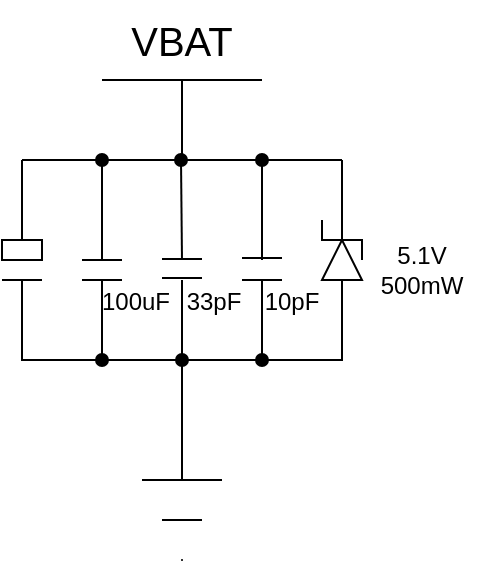 <mxfile version="26.0.4">
  <diagram name="Page-1" id="Z_8Cxox5MrVZ-xI_nrhH">
    <mxGraphModel dx="1114" dy="638" grid="1" gridSize="10" guides="1" tooltips="1" connect="1" arrows="1" fold="1" page="1" pageScale="1" pageWidth="850" pageHeight="1100" math="0" shadow="0">
      <root>
        <mxCell id="0" />
        <mxCell id="1" parent="0" />
        <mxCell id="epB_X9oMtZEjIgdzEIEx-1" value="" style="endArrow=none;html=1;rounded=0;" edge="1" parent="1">
          <mxGeometry width="50" height="50" relative="1" as="geometry">
            <mxPoint x="320" y="200" as="sourcePoint" />
            <mxPoint x="400" y="200" as="targetPoint" />
          </mxGeometry>
        </mxCell>
        <mxCell id="epB_X9oMtZEjIgdzEIEx-2" value="&lt;font style=&quot;font-size: 20px;&quot;&gt;VBAT&lt;/font&gt;" style="text;html=1;align=center;verticalAlign=middle;whiteSpace=wrap;rounded=0;" vertex="1" parent="1">
          <mxGeometry x="320" y="160" width="80" height="40" as="geometry" />
        </mxCell>
        <mxCell id="epB_X9oMtZEjIgdzEIEx-3" value="" style="endArrow=none;html=1;rounded=0;entryX=0.5;entryY=1;entryDx=0;entryDy=0;" edge="1" parent="1" target="epB_X9oMtZEjIgdzEIEx-2">
          <mxGeometry width="50" height="50" relative="1" as="geometry">
            <mxPoint x="360" y="240" as="sourcePoint" />
            <mxPoint x="450" y="300" as="targetPoint" />
          </mxGeometry>
        </mxCell>
        <mxCell id="epB_X9oMtZEjIgdzEIEx-4" value="" style="endArrow=none;html=1;rounded=0;" edge="1" parent="1">
          <mxGeometry width="50" height="50" relative="1" as="geometry">
            <mxPoint x="280" y="240" as="sourcePoint" />
            <mxPoint x="440" y="240" as="targetPoint" />
          </mxGeometry>
        </mxCell>
        <mxCell id="epB_X9oMtZEjIgdzEIEx-5" value="" style="endArrow=none;html=1;rounded=0;endFill=0;" edge="1" parent="1">
          <mxGeometry width="50" height="50" relative="1" as="geometry">
            <mxPoint x="280" y="280" as="sourcePoint" />
            <mxPoint x="280" y="240" as="targetPoint" />
          </mxGeometry>
        </mxCell>
        <mxCell id="epB_X9oMtZEjIgdzEIEx-6" value="" style="endArrow=oval;html=1;rounded=0;endFill=1;" edge="1" parent="1">
          <mxGeometry width="50" height="50" relative="1" as="geometry">
            <mxPoint x="320" y="290" as="sourcePoint" />
            <mxPoint x="320" y="240" as="targetPoint" />
          </mxGeometry>
        </mxCell>
        <mxCell id="epB_X9oMtZEjIgdzEIEx-7" value="" style="endArrow=oval;html=1;rounded=0;endFill=1;" edge="1" parent="1">
          <mxGeometry width="50" height="50" relative="1" as="geometry">
            <mxPoint x="400" y="290" as="sourcePoint" />
            <mxPoint x="400" y="240" as="targetPoint" />
          </mxGeometry>
        </mxCell>
        <mxCell id="epB_X9oMtZEjIgdzEIEx-8" value="" style="endArrow=none;html=1;rounded=0;endFill=0;" edge="1" parent="1">
          <mxGeometry width="50" height="50" relative="1" as="geometry">
            <mxPoint x="440" y="280" as="sourcePoint" />
            <mxPoint x="440" y="240" as="targetPoint" />
          </mxGeometry>
        </mxCell>
        <mxCell id="epB_X9oMtZEjIgdzEIEx-9" value="" style="endArrow=oval;html=1;rounded=0;endFill=1;" edge="1" parent="1">
          <mxGeometry width="50" height="50" relative="1" as="geometry">
            <mxPoint x="360" y="290" as="sourcePoint" />
            <mxPoint x="359.5" y="240" as="targetPoint" />
          </mxGeometry>
        </mxCell>
        <mxCell id="epB_X9oMtZEjIgdzEIEx-11" value="" style="rounded=0;whiteSpace=wrap;html=1;" vertex="1" parent="1">
          <mxGeometry x="270" y="280" width="20" height="10" as="geometry" />
        </mxCell>
        <mxCell id="epB_X9oMtZEjIgdzEIEx-12" value="" style="endArrow=none;html=1;rounded=0;" edge="1" parent="1">
          <mxGeometry width="50" height="50" relative="1" as="geometry">
            <mxPoint x="270" y="300" as="sourcePoint" />
            <mxPoint x="290" y="300" as="targetPoint" />
          </mxGeometry>
        </mxCell>
        <mxCell id="epB_X9oMtZEjIgdzEIEx-15" value="" style="endArrow=none;html=1;rounded=0;" edge="1" parent="1">
          <mxGeometry width="50" height="50" relative="1" as="geometry">
            <mxPoint x="310" y="290" as="sourcePoint" />
            <mxPoint x="330" y="290" as="targetPoint" />
          </mxGeometry>
        </mxCell>
        <mxCell id="epB_X9oMtZEjIgdzEIEx-16" value="" style="endArrow=none;html=1;rounded=0;" edge="1" parent="1">
          <mxGeometry width="50" height="50" relative="1" as="geometry">
            <mxPoint x="310" y="300" as="sourcePoint" />
            <mxPoint x="330" y="300" as="targetPoint" />
          </mxGeometry>
        </mxCell>
        <mxCell id="epB_X9oMtZEjIgdzEIEx-17" value="" style="endArrow=none;html=1;rounded=0;" edge="1" parent="1">
          <mxGeometry width="50" height="50" relative="1" as="geometry">
            <mxPoint x="350" y="289.5" as="sourcePoint" />
            <mxPoint x="370" y="289.5" as="targetPoint" />
          </mxGeometry>
        </mxCell>
        <mxCell id="epB_X9oMtZEjIgdzEIEx-18" value="" style="endArrow=none;html=1;rounded=0;" edge="1" parent="1">
          <mxGeometry width="50" height="50" relative="1" as="geometry">
            <mxPoint x="350" y="299" as="sourcePoint" />
            <mxPoint x="370" y="299" as="targetPoint" />
          </mxGeometry>
        </mxCell>
        <mxCell id="epB_X9oMtZEjIgdzEIEx-19" value="" style="endArrow=none;html=1;rounded=0;" edge="1" parent="1">
          <mxGeometry width="50" height="50" relative="1" as="geometry">
            <mxPoint x="430" y="270" as="sourcePoint" />
            <mxPoint x="450" y="290" as="targetPoint" />
            <Array as="points">
              <mxPoint x="430" y="280" />
              <mxPoint x="450" y="280" />
            </Array>
          </mxGeometry>
        </mxCell>
        <mxCell id="epB_X9oMtZEjIgdzEIEx-20" value="" style="endArrow=none;html=1;rounded=0;" edge="1" parent="1">
          <mxGeometry width="50" height="50" relative="1" as="geometry">
            <mxPoint x="390" y="300" as="sourcePoint" />
            <mxPoint x="410" y="300" as="targetPoint" />
          </mxGeometry>
        </mxCell>
        <mxCell id="epB_X9oMtZEjIgdzEIEx-21" value="" style="endArrow=none;html=1;rounded=0;" edge="1" parent="1">
          <mxGeometry width="50" height="50" relative="1" as="geometry">
            <mxPoint x="390" y="289" as="sourcePoint" />
            <mxPoint x="410" y="289" as="targetPoint" />
          </mxGeometry>
        </mxCell>
        <mxCell id="epB_X9oMtZEjIgdzEIEx-22" value="" style="triangle;whiteSpace=wrap;html=1;direction=north;" vertex="1" parent="1">
          <mxGeometry x="430" y="280" width="20" height="20" as="geometry" />
        </mxCell>
        <mxCell id="epB_X9oMtZEjIgdzEIEx-23" value="" style="endArrow=none;html=1;rounded=0;entryX=0;entryY=0.5;entryDx=0;entryDy=0;" edge="1" parent="1" target="epB_X9oMtZEjIgdzEIEx-22">
          <mxGeometry width="50" height="50" relative="1" as="geometry">
            <mxPoint x="280" y="300" as="sourcePoint" />
            <mxPoint x="440" y="340" as="targetPoint" />
            <Array as="points">
              <mxPoint x="280" y="340" />
              <mxPoint x="440" y="340" />
            </Array>
          </mxGeometry>
        </mxCell>
        <mxCell id="epB_X9oMtZEjIgdzEIEx-24" value="" style="endArrow=oval;html=1;rounded=0;endFill=1;" edge="1" parent="1">
          <mxGeometry width="50" height="50" relative="1" as="geometry">
            <mxPoint x="320" y="300" as="sourcePoint" />
            <mxPoint x="320" y="340" as="targetPoint" />
          </mxGeometry>
        </mxCell>
        <mxCell id="epB_X9oMtZEjIgdzEIEx-25" value="" style="endArrow=oval;html=1;rounded=0;endFill=1;" edge="1" parent="1">
          <mxGeometry width="50" height="50" relative="1" as="geometry">
            <mxPoint x="360" y="300" as="sourcePoint" />
            <mxPoint x="360" y="340" as="targetPoint" />
          </mxGeometry>
        </mxCell>
        <mxCell id="epB_X9oMtZEjIgdzEIEx-26" value="" style="endArrow=oval;html=1;rounded=0;endFill=1;" edge="1" parent="1">
          <mxGeometry width="50" height="50" relative="1" as="geometry">
            <mxPoint x="400" y="300" as="sourcePoint" />
            <mxPoint x="400" y="340" as="targetPoint" />
          </mxGeometry>
        </mxCell>
        <mxCell id="epB_X9oMtZEjIgdzEIEx-28" value="" style="endArrow=none;html=1;rounded=0;" edge="1" parent="1">
          <mxGeometry width="50" height="50" relative="1" as="geometry">
            <mxPoint x="360" y="340" as="sourcePoint" />
            <mxPoint x="360" y="400" as="targetPoint" />
          </mxGeometry>
        </mxCell>
        <mxCell id="epB_X9oMtZEjIgdzEIEx-29" value="" style="shape=mxgraph.arrows2.wedgeArrowDashed2;html=1;bendable=0;startWidth=20;stepSize=15;rounded=0;" edge="1" parent="1">
          <mxGeometry width="100" height="100" relative="1" as="geometry">
            <mxPoint x="360" y="400" as="sourcePoint" />
            <mxPoint x="360" y="440" as="targetPoint" />
          </mxGeometry>
        </mxCell>
        <mxCell id="epB_X9oMtZEjIgdzEIEx-30" value="5.1V&lt;div&gt;500mW&lt;/div&gt;" style="text;html=1;align=center;verticalAlign=middle;whiteSpace=wrap;rounded=0;" vertex="1" parent="1">
          <mxGeometry x="450" y="280" width="60" height="30" as="geometry" />
        </mxCell>
        <mxCell id="epB_X9oMtZEjIgdzEIEx-31" value="33pF" style="text;html=1;align=center;verticalAlign=middle;whiteSpace=wrap;rounded=0;" vertex="1" parent="1">
          <mxGeometry x="346" y="296" width="60" height="30" as="geometry" />
        </mxCell>
        <mxCell id="epB_X9oMtZEjIgdzEIEx-32" value="10pF" style="text;html=1;align=center;verticalAlign=middle;whiteSpace=wrap;rounded=0;" vertex="1" parent="1">
          <mxGeometry x="385" y="296" width="60" height="30" as="geometry" />
        </mxCell>
        <mxCell id="epB_X9oMtZEjIgdzEIEx-33" value="100uF" style="text;html=1;align=center;verticalAlign=middle;whiteSpace=wrap;rounded=0;" vertex="1" parent="1">
          <mxGeometry x="307" y="296" width="60" height="30" as="geometry" />
        </mxCell>
      </root>
    </mxGraphModel>
  </diagram>
</mxfile>
